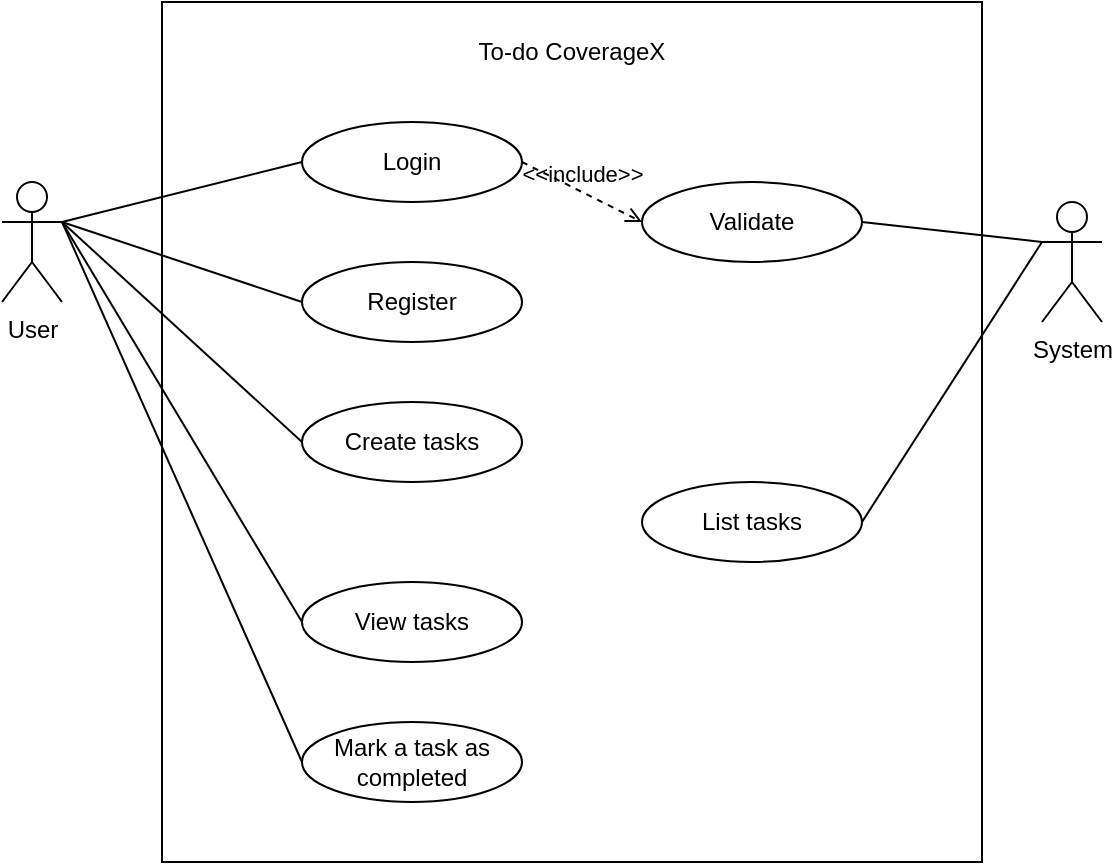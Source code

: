 <mxfile version="26.0.16">
  <diagram name="Page-1" id="OosCTeIA6I6goEZMjJ5i">
    <mxGraphModel dx="794" dy="539" grid="1" gridSize="10" guides="1" tooltips="1" connect="1" arrows="1" fold="1" page="1" pageScale="1" pageWidth="827" pageHeight="1169" math="0" shadow="0">
      <root>
        <mxCell id="0" />
        <mxCell id="1" parent="0" />
        <mxCell id="0yJTxuCL6KUhxwQ3sqIx-7" value="" style="rounded=0;whiteSpace=wrap;html=1;" vertex="1" parent="1">
          <mxGeometry x="280" y="40" width="410" height="430" as="geometry" />
        </mxCell>
        <mxCell id="0yJTxuCL6KUhxwQ3sqIx-8" value="To-do CoverageX" style="text;html=1;align=center;verticalAlign=middle;whiteSpace=wrap;rounded=0;" vertex="1" parent="1">
          <mxGeometry x="425" y="50" width="120" height="30" as="geometry" />
        </mxCell>
        <mxCell id="0yJTxuCL6KUhxwQ3sqIx-9" value="User" style="shape=umlActor;verticalLabelPosition=bottom;verticalAlign=top;html=1;outlineConnect=0;" vertex="1" parent="1">
          <mxGeometry x="200" y="130" width="30" height="60" as="geometry" />
        </mxCell>
        <mxCell id="0yJTxuCL6KUhxwQ3sqIx-10" value="System" style="shape=umlActor;verticalLabelPosition=bottom;verticalAlign=top;html=1;outlineConnect=0;" vertex="1" parent="1">
          <mxGeometry x="720" y="140" width="30" height="60" as="geometry" />
        </mxCell>
        <mxCell id="0yJTxuCL6KUhxwQ3sqIx-11" value="Login" style="ellipse;whiteSpace=wrap;html=1;" vertex="1" parent="1">
          <mxGeometry x="350" y="100" width="110" height="40" as="geometry" />
        </mxCell>
        <mxCell id="0yJTxuCL6KUhxwQ3sqIx-12" value="Register" style="ellipse;whiteSpace=wrap;html=1;" vertex="1" parent="1">
          <mxGeometry x="350" y="170" width="110" height="40" as="geometry" />
        </mxCell>
        <mxCell id="0yJTxuCL6KUhxwQ3sqIx-13" value="Create tasks" style="ellipse;whiteSpace=wrap;html=1;" vertex="1" parent="1">
          <mxGeometry x="350" y="240" width="110" height="40" as="geometry" />
        </mxCell>
        <mxCell id="0yJTxuCL6KUhxwQ3sqIx-14" value="View tasks" style="ellipse;whiteSpace=wrap;html=1;" vertex="1" parent="1">
          <mxGeometry x="350" y="330" width="110" height="40" as="geometry" />
        </mxCell>
        <mxCell id="0yJTxuCL6KUhxwQ3sqIx-15" value="List tasks" style="ellipse;whiteSpace=wrap;html=1;" vertex="1" parent="1">
          <mxGeometry x="520" y="280" width="110" height="40" as="geometry" />
        </mxCell>
        <mxCell id="0yJTxuCL6KUhxwQ3sqIx-16" value="Validate" style="ellipse;whiteSpace=wrap;html=1;" vertex="1" parent="1">
          <mxGeometry x="520" y="130" width="110" height="40" as="geometry" />
        </mxCell>
        <mxCell id="0yJTxuCL6KUhxwQ3sqIx-17" value="&amp;lt;&amp;lt;include&amp;gt;&amp;gt;" style="html=1;verticalAlign=bottom;labelBackgroundColor=none;endArrow=open;endFill=0;dashed=1;rounded=0;exitX=1;exitY=0.5;exitDx=0;exitDy=0;entryX=0;entryY=0.5;entryDx=0;entryDy=0;" edge="1" parent="1" source="0yJTxuCL6KUhxwQ3sqIx-11" target="0yJTxuCL6KUhxwQ3sqIx-16">
          <mxGeometry width="160" relative="1" as="geometry">
            <mxPoint x="450" y="229" as="sourcePoint" />
            <mxPoint x="610" y="229" as="targetPoint" />
          </mxGeometry>
        </mxCell>
        <mxCell id="0yJTxuCL6KUhxwQ3sqIx-18" value="" style="endArrow=none;html=1;rounded=0;entryX=0;entryY=0.5;entryDx=0;entryDy=0;exitX=1;exitY=0.333;exitDx=0;exitDy=0;exitPerimeter=0;" edge="1" parent="1" source="0yJTxuCL6KUhxwQ3sqIx-9" target="0yJTxuCL6KUhxwQ3sqIx-11">
          <mxGeometry width="50" height="50" relative="1" as="geometry">
            <mxPoint x="210" y="280" as="sourcePoint" />
            <mxPoint x="260" y="230" as="targetPoint" />
          </mxGeometry>
        </mxCell>
        <mxCell id="0yJTxuCL6KUhxwQ3sqIx-19" value="" style="endArrow=none;html=1;rounded=0;entryX=0;entryY=0.5;entryDx=0;entryDy=0;exitX=1;exitY=0.333;exitDx=0;exitDy=0;exitPerimeter=0;" edge="1" parent="1" source="0yJTxuCL6KUhxwQ3sqIx-9" target="0yJTxuCL6KUhxwQ3sqIx-12">
          <mxGeometry width="50" height="50" relative="1" as="geometry">
            <mxPoint x="240" y="175" as="sourcePoint" />
            <mxPoint x="360" y="145" as="targetPoint" />
          </mxGeometry>
        </mxCell>
        <mxCell id="0yJTxuCL6KUhxwQ3sqIx-20" value="" style="endArrow=none;html=1;rounded=0;entryX=0;entryY=0.5;entryDx=0;entryDy=0;exitX=1;exitY=0.333;exitDx=0;exitDy=0;exitPerimeter=0;" edge="1" parent="1" source="0yJTxuCL6KUhxwQ3sqIx-9" target="0yJTxuCL6KUhxwQ3sqIx-13">
          <mxGeometry width="50" height="50" relative="1" as="geometry">
            <mxPoint x="240" y="160" as="sourcePoint" />
            <mxPoint x="360" y="200" as="targetPoint" />
          </mxGeometry>
        </mxCell>
        <mxCell id="0yJTxuCL6KUhxwQ3sqIx-21" value="" style="endArrow=none;html=1;rounded=0;exitX=1;exitY=0.5;exitDx=0;exitDy=0;entryX=0;entryY=0.333;entryDx=0;entryDy=0;entryPerimeter=0;" edge="1" parent="1" source="0yJTxuCL6KUhxwQ3sqIx-15" target="0yJTxuCL6KUhxwQ3sqIx-10">
          <mxGeometry width="50" height="50" relative="1" as="geometry">
            <mxPoint x="610" y="190" as="sourcePoint" />
            <mxPoint x="720" y="160" as="targetPoint" />
          </mxGeometry>
        </mxCell>
        <mxCell id="0yJTxuCL6KUhxwQ3sqIx-22" value="" style="endArrow=none;html=1;rounded=0;entryX=0;entryY=0.5;entryDx=0;entryDy=0;exitX=1;exitY=0.333;exitDx=0;exitDy=0;exitPerimeter=0;" edge="1" parent="1" source="0yJTxuCL6KUhxwQ3sqIx-9" target="0yJTxuCL6KUhxwQ3sqIx-14">
          <mxGeometry width="50" height="50" relative="1" as="geometry">
            <mxPoint x="250" y="240" as="sourcePoint" />
            <mxPoint x="370" y="350" as="targetPoint" />
          </mxGeometry>
        </mxCell>
        <mxCell id="0yJTxuCL6KUhxwQ3sqIx-23" value="" style="endArrow=none;html=1;rounded=0;entryX=0;entryY=0.333;entryDx=0;entryDy=0;exitX=1;exitY=0.5;exitDx=0;exitDy=0;entryPerimeter=0;" edge="1" parent="1" source="0yJTxuCL6KUhxwQ3sqIx-16" target="0yJTxuCL6KUhxwQ3sqIx-10">
          <mxGeometry width="50" height="50" relative="1" as="geometry">
            <mxPoint x="630" y="170" as="sourcePoint" />
            <mxPoint x="750" y="280" as="targetPoint" />
          </mxGeometry>
        </mxCell>
        <mxCell id="0yJTxuCL6KUhxwQ3sqIx-24" value="Mark a task as completed" style="ellipse;whiteSpace=wrap;html=1;" vertex="1" parent="1">
          <mxGeometry x="350" y="400" width="110" height="40" as="geometry" />
        </mxCell>
        <mxCell id="0yJTxuCL6KUhxwQ3sqIx-25" value="" style="endArrow=none;html=1;rounded=0;entryX=0;entryY=0.5;entryDx=0;entryDy=0;exitX=1;exitY=0.333;exitDx=0;exitDy=0;exitPerimeter=0;" edge="1" parent="1" source="0yJTxuCL6KUhxwQ3sqIx-9" target="0yJTxuCL6KUhxwQ3sqIx-24">
          <mxGeometry width="50" height="50" relative="1" as="geometry">
            <mxPoint x="220" y="240" as="sourcePoint" />
            <mxPoint x="340" y="440" as="targetPoint" />
          </mxGeometry>
        </mxCell>
      </root>
    </mxGraphModel>
  </diagram>
</mxfile>
